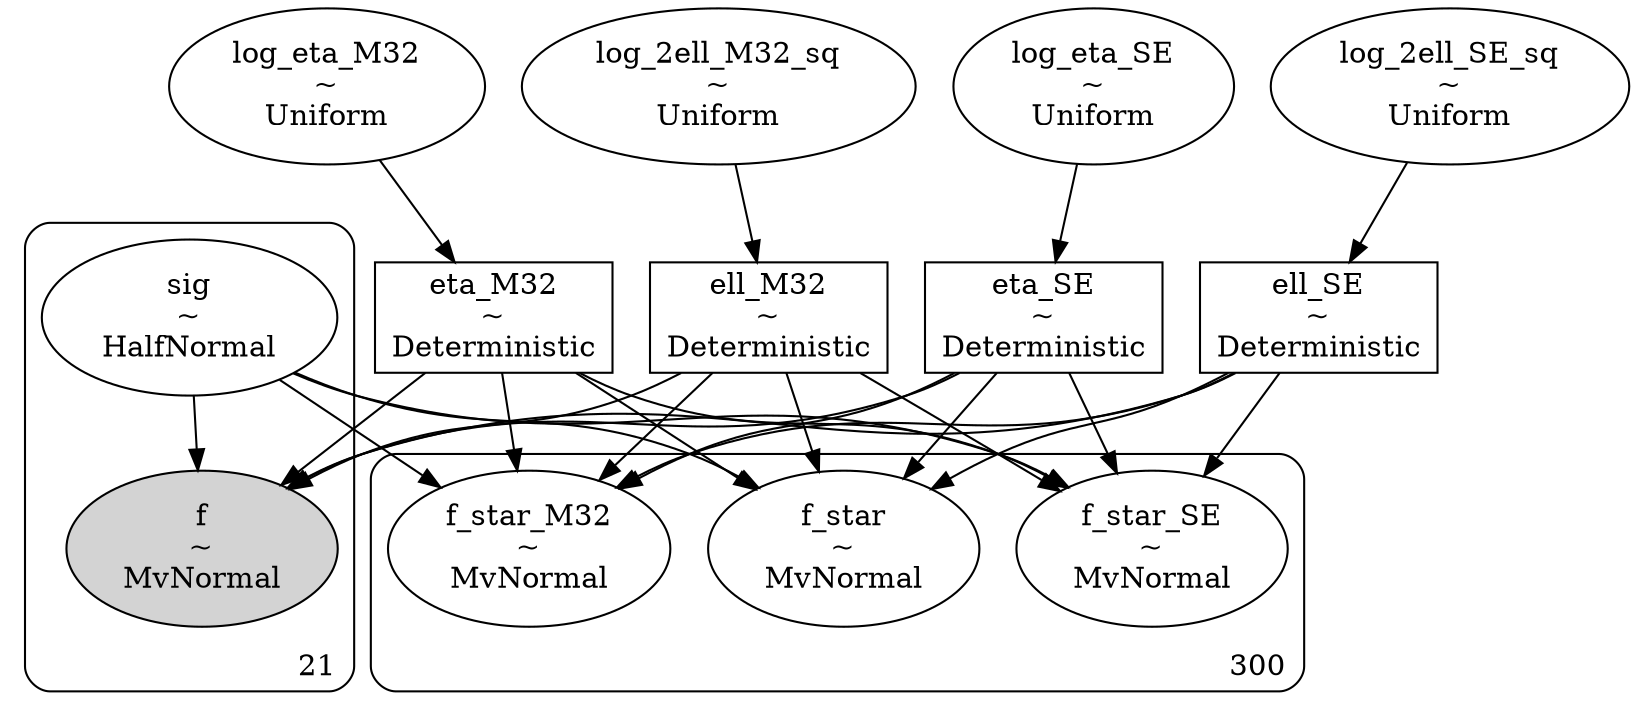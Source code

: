 digraph {
	eta_SE [label="eta_SE
~
Deterministic" shape=box]
	log_2ell_SE_sq [label="log_2ell_SE_sq
~
Uniform" shape=ellipse]
	ell_SE [label="ell_SE
~
Deterministic" shape=box]
	log_2ell_M32_sq [label="log_2ell_M32_sq
~
Uniform" shape=ellipse]
	log_eta_M32 [label="log_eta_M32
~
Uniform" shape=ellipse]
	eta_M32 [label="eta_M32
~
Deterministic" shape=box]
	ell_M32 [label="ell_M32
~
Deterministic" shape=box]
	log_eta_SE [label="log_eta_SE
~
Uniform" shape=ellipse]
	subgraph cluster21 {
		f [label="f
~
MvNormal" shape=ellipse style=filled]
		sig [label="sig
~
HalfNormal" shape=ellipse]
		label=21 labeljust=r labelloc=b style=rounded
	}
	subgraph cluster300 {
		f_star [label="f_star
~
MvNormal" shape=ellipse]
		f_star_M32 [label="f_star_M32
~
MvNormal" shape=ellipse]
		f_star_SE [label="f_star_SE
~
MvNormal" shape=ellipse]
		label=300 labeljust=r labelloc=b style=rounded
	}
	log_2ell_SE_sq -> ell_SE
	log_eta_SE -> eta_SE
	log_2ell_M32_sq -> ell_M32
	log_eta_M32 -> eta_M32
	eta_SE -> f
	ell_SE -> f
	sig -> f
	eta_M32 -> f
	ell_M32 -> f
	eta_SE -> f_star_SE
	ell_SE -> f_star_SE
	sig -> f_star_SE
	eta_M32 -> f_star_SE
	ell_M32 -> f_star_SE
	eta_SE -> f_star_M32
	ell_SE -> f_star_M32
	sig -> f_star_M32
	eta_M32 -> f_star_M32
	ell_M32 -> f_star_M32
	eta_SE -> f_star
	ell_SE -> f_star
	sig -> f_star
	eta_M32 -> f_star
	ell_M32 -> f_star
}
